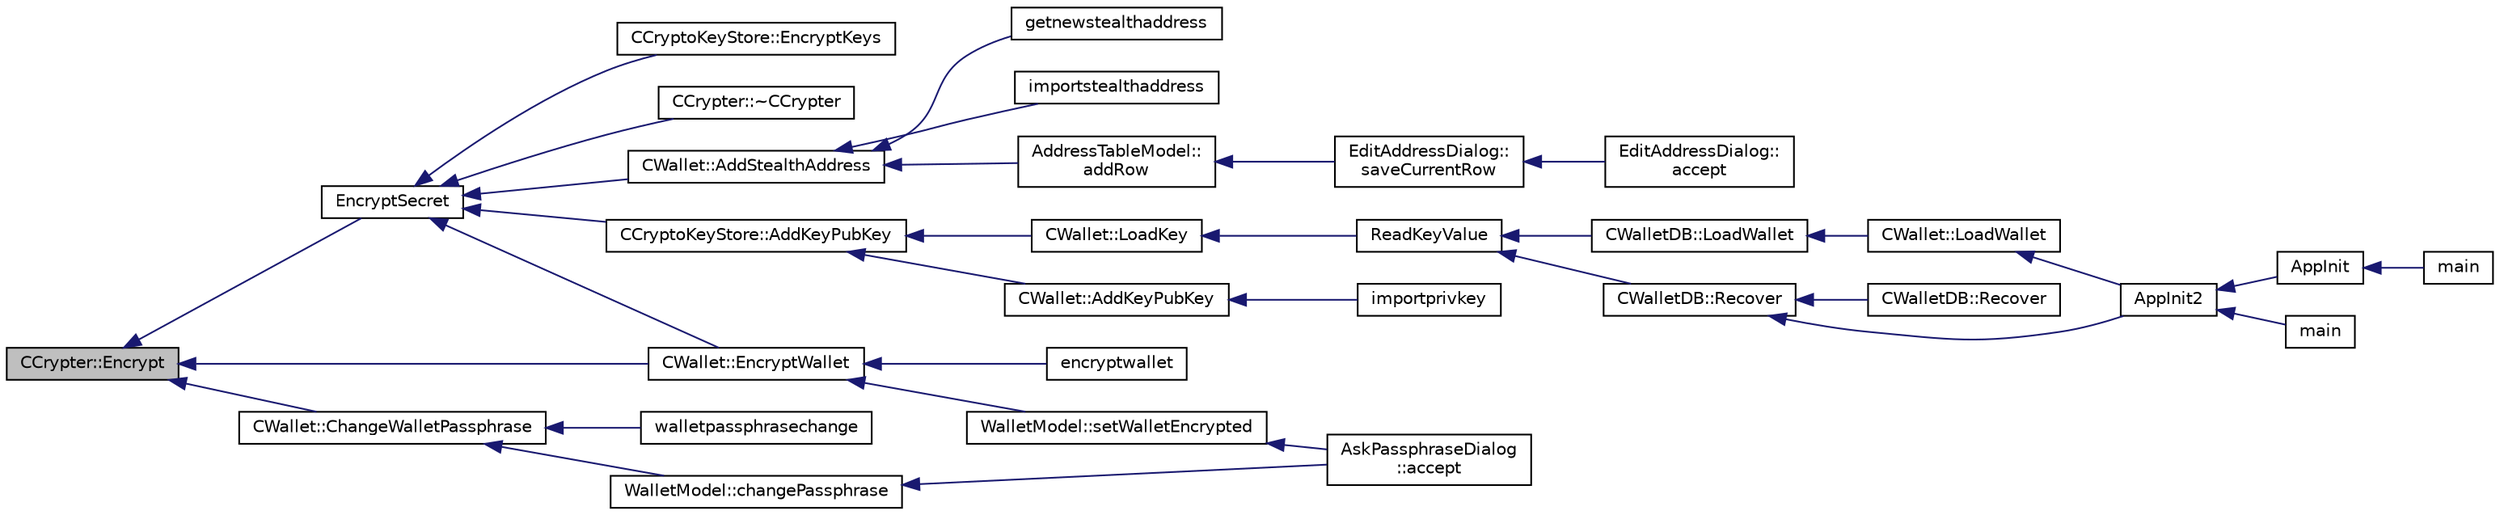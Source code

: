 digraph "CCrypter::Encrypt"
{
  edge [fontname="Helvetica",fontsize="10",labelfontname="Helvetica",labelfontsize="10"];
  node [fontname="Helvetica",fontsize="10",shape=record];
  rankdir="LR";
  Node63 [label="CCrypter::Encrypt",height=0.2,width=0.4,color="black", fillcolor="grey75", style="filled", fontcolor="black"];
  Node63 -> Node64 [dir="back",color="midnightblue",fontsize="10",style="solid",fontname="Helvetica"];
  Node64 [label="EncryptSecret",height=0.2,width=0.4,color="black", fillcolor="white", style="filled",URL="$df/d1f/crypter_8h.html#a4fa4e3134d2b6e4913b9ce6369820697"];
  Node64 -> Node65 [dir="back",color="midnightblue",fontsize="10",style="solid",fontname="Helvetica"];
  Node65 [label="CCryptoKeyStore::AddKeyPubKey",height=0.2,width=0.4,color="black", fillcolor="white", style="filled",URL="$db/dad/class_c_crypto_key_store.html#a340109b8673267676a34664a76ed3274"];
  Node65 -> Node66 [dir="back",color="midnightblue",fontsize="10",style="solid",fontname="Helvetica"];
  Node66 [label="CWallet::AddKeyPubKey",height=0.2,width=0.4,color="black", fillcolor="white", style="filled",URL="$d2/de5/class_c_wallet.html#a3240da36cd717146296969227a3e0bd5"];
  Node66 -> Node67 [dir="back",color="midnightblue",fontsize="10",style="solid",fontname="Helvetica"];
  Node67 [label="importprivkey",height=0.2,width=0.4,color="black", fillcolor="white", style="filled",URL="$dc/dbf/rpcdump_8cpp.html#a3a6fdb974fce01220a895393d444e981"];
  Node65 -> Node68 [dir="back",color="midnightblue",fontsize="10",style="solid",fontname="Helvetica"];
  Node68 [label="CWallet::LoadKey",height=0.2,width=0.4,color="black", fillcolor="white", style="filled",URL="$d2/de5/class_c_wallet.html#a439bab81d7989f91a4f0909960516eea"];
  Node68 -> Node69 [dir="back",color="midnightblue",fontsize="10",style="solid",fontname="Helvetica"];
  Node69 [label="ReadKeyValue",height=0.2,width=0.4,color="black", fillcolor="white", style="filled",URL="$dc/d75/walletdb_8cpp.html#ad1f171cf096f5479805a06fc20480343"];
  Node69 -> Node70 [dir="back",color="midnightblue",fontsize="10",style="solid",fontname="Helvetica"];
  Node70 [label="CWalletDB::LoadWallet",height=0.2,width=0.4,color="black", fillcolor="white", style="filled",URL="$d4/d90/class_c_wallet_d_b.html#a14f26e53502d1a60dd2b034f830acf03"];
  Node70 -> Node71 [dir="back",color="midnightblue",fontsize="10",style="solid",fontname="Helvetica"];
  Node71 [label="CWallet::LoadWallet",height=0.2,width=0.4,color="black", fillcolor="white", style="filled",URL="$d2/de5/class_c_wallet.html#a5d7b244b8ed0cbe24233ee0b6ca3cae0"];
  Node71 -> Node72 [dir="back",color="midnightblue",fontsize="10",style="solid",fontname="Helvetica"];
  Node72 [label="AppInit2",height=0.2,width=0.4,color="black", fillcolor="white", style="filled",URL="$d8/dc0/init_8h.html#a1a4c1bfbf6ba1db77e988b89b9cadfd3",tooltip="Initialize ion. "];
  Node72 -> Node73 [dir="back",color="midnightblue",fontsize="10",style="solid",fontname="Helvetica"];
  Node73 [label="AppInit",height=0.2,width=0.4,color="black", fillcolor="white", style="filled",URL="$d4/d35/iond_8cpp.html#ac59316b767e6984e1285f0531275286b"];
  Node73 -> Node74 [dir="back",color="midnightblue",fontsize="10",style="solid",fontname="Helvetica"];
  Node74 [label="main",height=0.2,width=0.4,color="black", fillcolor="white", style="filled",URL="$d4/d35/iond_8cpp.html#a0ddf1224851353fc92bfbff6f499fa97"];
  Node72 -> Node75 [dir="back",color="midnightblue",fontsize="10",style="solid",fontname="Helvetica"];
  Node75 [label="main",height=0.2,width=0.4,color="black", fillcolor="white", style="filled",URL="$d5/d2d/ion_8cpp.html#a0ddf1224851353fc92bfbff6f499fa97"];
  Node69 -> Node76 [dir="back",color="midnightblue",fontsize="10",style="solid",fontname="Helvetica"];
  Node76 [label="CWalletDB::Recover",height=0.2,width=0.4,color="black", fillcolor="white", style="filled",URL="$d4/d90/class_c_wallet_d_b.html#a3ebeb12f37d9c66512e2bc2903a6854a"];
  Node76 -> Node72 [dir="back",color="midnightblue",fontsize="10",style="solid",fontname="Helvetica"];
  Node76 -> Node77 [dir="back",color="midnightblue",fontsize="10",style="solid",fontname="Helvetica"];
  Node77 [label="CWalletDB::Recover",height=0.2,width=0.4,color="black", fillcolor="white", style="filled",URL="$d4/d90/class_c_wallet_d_b.html#a44388f1c3ee63191dcb78b1001e9390c"];
  Node64 -> Node78 [dir="back",color="midnightblue",fontsize="10",style="solid",fontname="Helvetica"];
  Node78 [label="CCryptoKeyStore::EncryptKeys",height=0.2,width=0.4,color="black", fillcolor="white", style="filled",URL="$db/dad/class_c_crypto_key_store.html#a8c0f6b63fb04193df16243c4459b7c61"];
  Node64 -> Node79 [dir="back",color="midnightblue",fontsize="10",style="solid",fontname="Helvetica"];
  Node79 [label="CCrypter::~CCrypter",height=0.2,width=0.4,color="black", fillcolor="white", style="filled",URL="$d7/d89/class_c_crypter.html#ac0dccc762fb60fe9605409232ebfaa0f"];
  Node64 -> Node80 [dir="back",color="midnightblue",fontsize="10",style="solid",fontname="Helvetica"];
  Node80 [label="CWallet::EncryptWallet",height=0.2,width=0.4,color="black", fillcolor="white", style="filled",URL="$d2/de5/class_c_wallet.html#ab34fe5bf771619dcbe22a65f013e5469"];
  Node80 -> Node81 [dir="back",color="midnightblue",fontsize="10",style="solid",fontname="Helvetica"];
  Node81 [label="WalletModel::setWalletEncrypted",height=0.2,width=0.4,color="black", fillcolor="white", style="filled",URL="$d4/d27/class_wallet_model.html#a444340830badcd48e3a4dd6b03d9c4d7"];
  Node81 -> Node82 [dir="back",color="midnightblue",fontsize="10",style="solid",fontname="Helvetica"];
  Node82 [label="AskPassphraseDialog\l::accept",height=0.2,width=0.4,color="black", fillcolor="white", style="filled",URL="$d8/d70/class_ask_passphrase_dialog.html#ac2f176af3693b73870d26ef0bfc6cbb9"];
  Node80 -> Node83 [dir="back",color="midnightblue",fontsize="10",style="solid",fontname="Helvetica"];
  Node83 [label="encryptwallet",height=0.2,width=0.4,color="black", fillcolor="white", style="filled",URL="$df/d1d/rpcwallet_8cpp.html#a5fb49bac2748015a256c63e9f8ccc539"];
  Node64 -> Node84 [dir="back",color="midnightblue",fontsize="10",style="solid",fontname="Helvetica"];
  Node84 [label="CWallet::AddStealthAddress",height=0.2,width=0.4,color="black", fillcolor="white", style="filled",URL="$d2/de5/class_c_wallet.html#a19d6a23e37ff619c741b7dfa9279b973"];
  Node84 -> Node85 [dir="back",color="midnightblue",fontsize="10",style="solid",fontname="Helvetica"];
  Node85 [label="AddressTableModel::\laddRow",height=0.2,width=0.4,color="black", fillcolor="white", style="filled",URL="$d9/ded/class_address_table_model.html#a08ab9ae401a18d193f0e39551de81280"];
  Node85 -> Node86 [dir="back",color="midnightblue",fontsize="10",style="solid",fontname="Helvetica"];
  Node86 [label="EditAddressDialog::\lsaveCurrentRow",height=0.2,width=0.4,color="black", fillcolor="white", style="filled",URL="$da/db7/class_edit_address_dialog.html#a8494a551799cd1f4c253e557424c206c"];
  Node86 -> Node87 [dir="back",color="midnightblue",fontsize="10",style="solid",fontname="Helvetica"];
  Node87 [label="EditAddressDialog::\laccept",height=0.2,width=0.4,color="black", fillcolor="white", style="filled",URL="$da/db7/class_edit_address_dialog.html#ac52b71129806bccf6533d0e9441393b6"];
  Node84 -> Node88 [dir="back",color="midnightblue",fontsize="10",style="solid",fontname="Helvetica"];
  Node88 [label="getnewstealthaddress",height=0.2,width=0.4,color="black", fillcolor="white", style="filled",URL="$df/d1d/rpcwallet_8cpp.html#a59139de50de79af3d3960ddbb5ee5340"];
  Node84 -> Node89 [dir="back",color="midnightblue",fontsize="10",style="solid",fontname="Helvetica"];
  Node89 [label="importstealthaddress",height=0.2,width=0.4,color="black", fillcolor="white", style="filled",URL="$df/d1d/rpcwallet_8cpp.html#a4bde25c1b4a97ec6068d2808594c9820"];
  Node63 -> Node90 [dir="back",color="midnightblue",fontsize="10",style="solid",fontname="Helvetica"];
  Node90 [label="CWallet::ChangeWalletPassphrase",height=0.2,width=0.4,color="black", fillcolor="white", style="filled",URL="$d2/de5/class_c_wallet.html#a4abcec3066e7c462f4564c159fc15031"];
  Node90 -> Node91 [dir="back",color="midnightblue",fontsize="10",style="solid",fontname="Helvetica"];
  Node91 [label="WalletModel::changePassphrase",height=0.2,width=0.4,color="black", fillcolor="white", style="filled",URL="$d4/d27/class_wallet_model.html#a67ebff3f267b5c9973c0465184c085a4"];
  Node91 -> Node82 [dir="back",color="midnightblue",fontsize="10",style="solid",fontname="Helvetica"];
  Node90 -> Node92 [dir="back",color="midnightblue",fontsize="10",style="solid",fontname="Helvetica"];
  Node92 [label="walletpassphrasechange",height=0.2,width=0.4,color="black", fillcolor="white", style="filled",URL="$df/d1d/rpcwallet_8cpp.html#a84ad884957e24688433be32a9ca70933"];
  Node63 -> Node80 [dir="back",color="midnightblue",fontsize="10",style="solid",fontname="Helvetica"];
}
